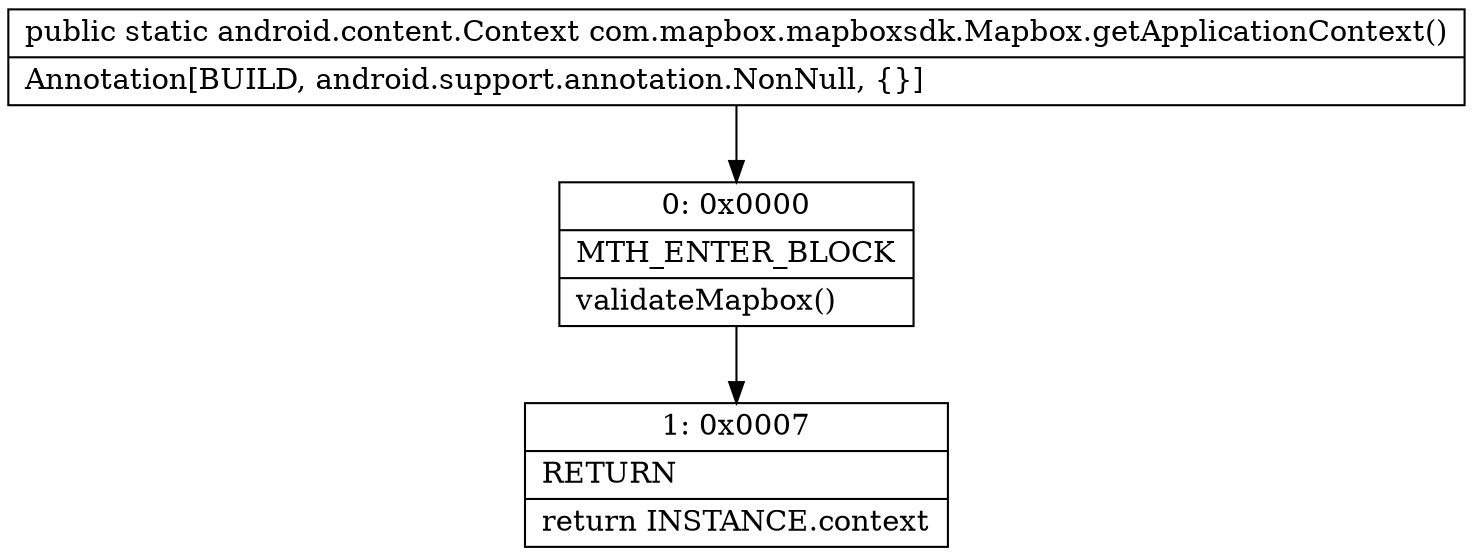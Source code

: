 digraph "CFG forcom.mapbox.mapboxsdk.Mapbox.getApplicationContext()Landroid\/content\/Context;" {
Node_0 [shape=record,label="{0\:\ 0x0000|MTH_ENTER_BLOCK\l|validateMapbox()\l}"];
Node_1 [shape=record,label="{1\:\ 0x0007|RETURN\l|return INSTANCE.context\l}"];
MethodNode[shape=record,label="{public static android.content.Context com.mapbox.mapboxsdk.Mapbox.getApplicationContext()  | Annotation[BUILD, android.support.annotation.NonNull, \{\}]\l}"];
MethodNode -> Node_0;
Node_0 -> Node_1;
}

